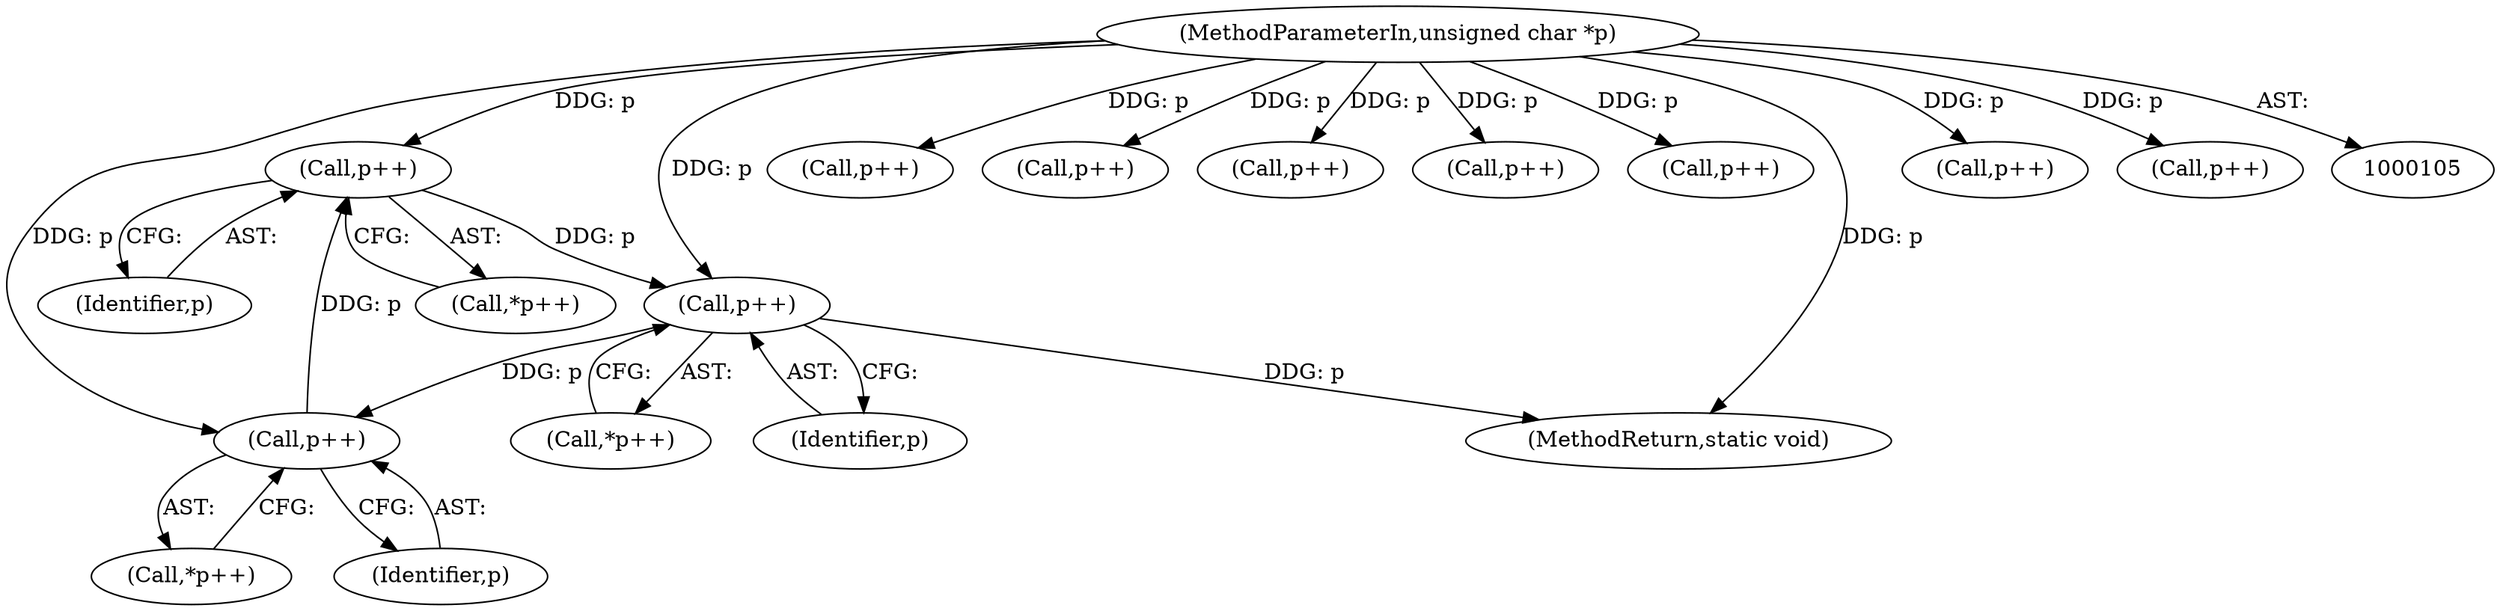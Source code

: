 digraph "0_ImageMagick_d9b2209a69ee90d8df81fb124eb66f593eb9f599@pointer" {
"1000786" [label="(Call,p++)"];
"1000780" [label="(Call,p++)"];
"1000792" [label="(Call,p++)"];
"1000786" [label="(Call,p++)"];
"1000106" [label="(MethodParameterIn,unsigned char *p)"];
"1000792" [label="(Call,p++)"];
"1000786" [label="(Call,p++)"];
"1000262" [label="(Call,p++)"];
"1000661" [label="(Call,p++)"];
"1000106" [label="(MethodParameterIn,unsigned char *p)"];
"1000791" [label="(Call,*p++)"];
"1000731" [label="(Call,p++)"];
"1000624" [label="(Call,p++)"];
"1000779" [label="(Call,*p++)"];
"1000781" [label="(Identifier,p)"];
"1000206" [label="(Call,p++)"];
"1000793" [label="(Identifier,p)"];
"1000780" [label="(Call,p++)"];
"1000787" [label="(Identifier,p)"];
"1000803" [label="(MethodReturn,static void)"];
"1000416" [label="(Call,p++)"];
"1000785" [label="(Call,*p++)"];
"1000523" [label="(Call,p++)"];
"1000786" -> "1000785"  [label="AST: "];
"1000786" -> "1000787"  [label="CFG: "];
"1000787" -> "1000786"  [label="AST: "];
"1000785" -> "1000786"  [label="CFG: "];
"1000780" -> "1000786"  [label="DDG: p"];
"1000106" -> "1000786"  [label="DDG: p"];
"1000786" -> "1000792"  [label="DDG: p"];
"1000780" -> "1000779"  [label="AST: "];
"1000780" -> "1000781"  [label="CFG: "];
"1000781" -> "1000780"  [label="AST: "];
"1000779" -> "1000780"  [label="CFG: "];
"1000792" -> "1000780"  [label="DDG: p"];
"1000106" -> "1000780"  [label="DDG: p"];
"1000792" -> "1000791"  [label="AST: "];
"1000792" -> "1000793"  [label="CFG: "];
"1000793" -> "1000792"  [label="AST: "];
"1000791" -> "1000792"  [label="CFG: "];
"1000792" -> "1000803"  [label="DDG: p"];
"1000106" -> "1000792"  [label="DDG: p"];
"1000106" -> "1000105"  [label="AST: "];
"1000106" -> "1000803"  [label="DDG: p"];
"1000106" -> "1000206"  [label="DDG: p"];
"1000106" -> "1000262"  [label="DDG: p"];
"1000106" -> "1000416"  [label="DDG: p"];
"1000106" -> "1000523"  [label="DDG: p"];
"1000106" -> "1000624"  [label="DDG: p"];
"1000106" -> "1000661"  [label="DDG: p"];
"1000106" -> "1000731"  [label="DDG: p"];
}
